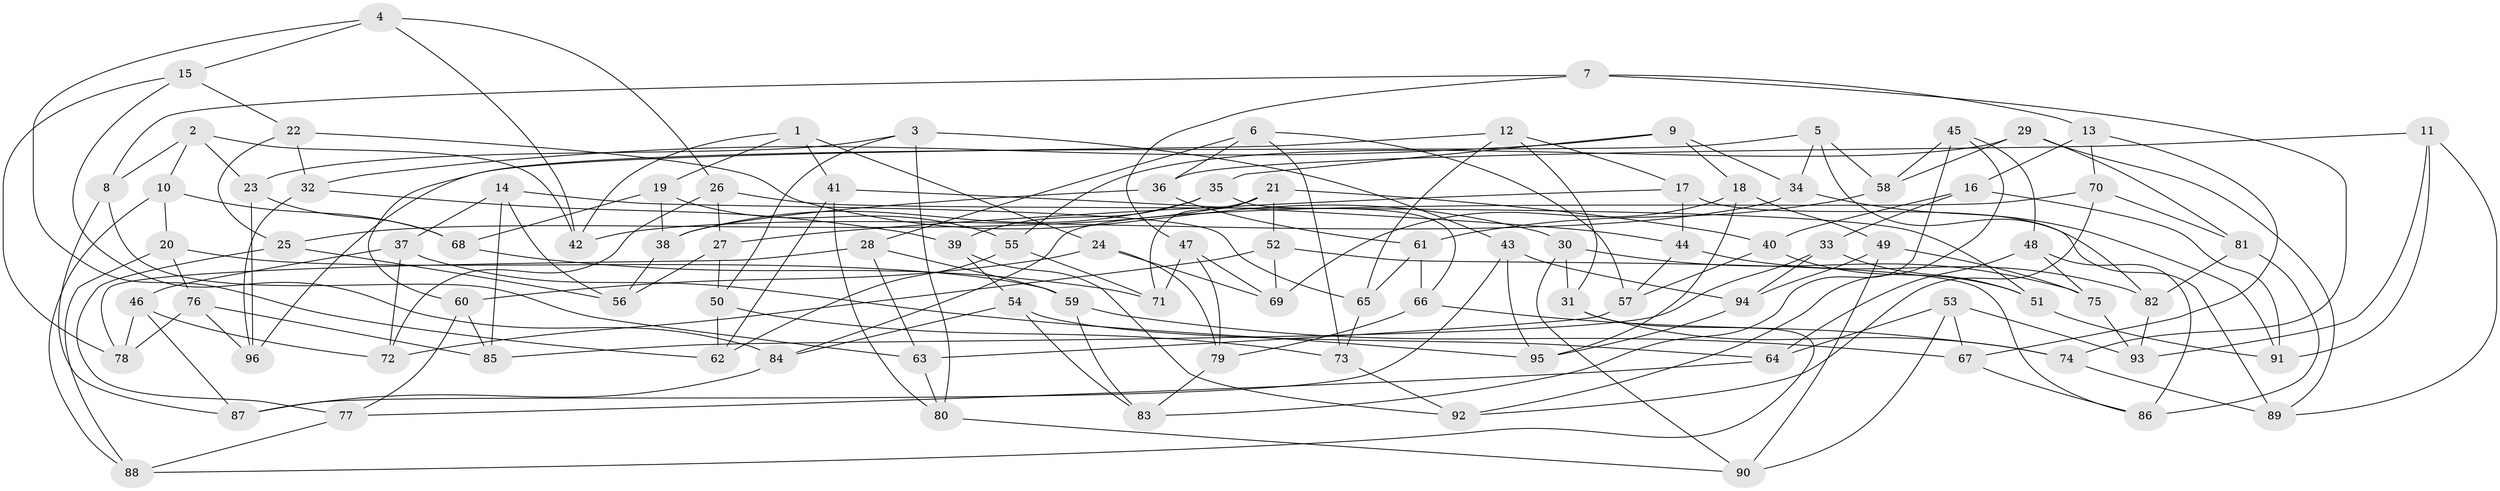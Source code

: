 // Generated by graph-tools (version 1.1) at 2025/37/03/09/25 02:37:57]
// undirected, 96 vertices, 192 edges
graph export_dot {
graph [start="1"]
  node [color=gray90,style=filled];
  1;
  2;
  3;
  4;
  5;
  6;
  7;
  8;
  9;
  10;
  11;
  12;
  13;
  14;
  15;
  16;
  17;
  18;
  19;
  20;
  21;
  22;
  23;
  24;
  25;
  26;
  27;
  28;
  29;
  30;
  31;
  32;
  33;
  34;
  35;
  36;
  37;
  38;
  39;
  40;
  41;
  42;
  43;
  44;
  45;
  46;
  47;
  48;
  49;
  50;
  51;
  52;
  53;
  54;
  55;
  56;
  57;
  58;
  59;
  60;
  61;
  62;
  63;
  64;
  65;
  66;
  67;
  68;
  69;
  70;
  71;
  72;
  73;
  74;
  75;
  76;
  77;
  78;
  79;
  80;
  81;
  82;
  83;
  84;
  85;
  86;
  87;
  88;
  89;
  90;
  91;
  92;
  93;
  94;
  95;
  96;
  1 -- 42;
  1 -- 24;
  1 -- 41;
  1 -- 19;
  2 -- 8;
  2 -- 42;
  2 -- 23;
  2 -- 10;
  3 -- 23;
  3 -- 43;
  3 -- 50;
  3 -- 80;
  4 -- 42;
  4 -- 26;
  4 -- 15;
  4 -- 62;
  5 -- 58;
  5 -- 96;
  5 -- 34;
  5 -- 82;
  6 -- 28;
  6 -- 36;
  6 -- 57;
  6 -- 73;
  7 -- 74;
  7 -- 13;
  7 -- 47;
  7 -- 8;
  8 -- 87;
  8 -- 63;
  9 -- 35;
  9 -- 18;
  9 -- 34;
  9 -- 32;
  10 -- 88;
  10 -- 20;
  10 -- 68;
  11 -- 89;
  11 -- 91;
  11 -- 93;
  11 -- 36;
  12 -- 17;
  12 -- 65;
  12 -- 60;
  12 -- 31;
  13 -- 16;
  13 -- 70;
  13 -- 67;
  14 -- 37;
  14 -- 65;
  14 -- 56;
  14 -- 85;
  15 -- 22;
  15 -- 78;
  15 -- 84;
  16 -- 91;
  16 -- 40;
  16 -- 33;
  17 -- 44;
  17 -- 27;
  17 -- 89;
  18 -- 49;
  18 -- 69;
  18 -- 95;
  19 -- 55;
  19 -- 38;
  19 -- 68;
  20 -- 88;
  20 -- 59;
  20 -- 76;
  21 -- 25;
  21 -- 52;
  21 -- 71;
  21 -- 40;
  22 -- 25;
  22 -- 32;
  22 -- 30;
  23 -- 96;
  23 -- 68;
  24 -- 60;
  24 -- 69;
  24 -- 79;
  25 -- 56;
  25 -- 77;
  26 -- 27;
  26 -- 51;
  26 -- 72;
  27 -- 50;
  27 -- 56;
  28 -- 78;
  28 -- 59;
  28 -- 63;
  29 -- 89;
  29 -- 58;
  29 -- 55;
  29 -- 81;
  30 -- 31;
  30 -- 75;
  30 -- 90;
  31 -- 88;
  31 -- 74;
  32 -- 96;
  32 -- 39;
  33 -- 85;
  33 -- 51;
  33 -- 94;
  34 -- 91;
  34 -- 42;
  35 -- 38;
  35 -- 66;
  35 -- 39;
  36 -- 61;
  36 -- 38;
  37 -- 46;
  37 -- 72;
  37 -- 95;
  38 -- 56;
  39 -- 54;
  39 -- 92;
  40 -- 57;
  40 -- 51;
  41 -- 80;
  41 -- 44;
  41 -- 62;
  43 -- 94;
  43 -- 95;
  43 -- 87;
  44 -- 82;
  44 -- 57;
  45 -- 92;
  45 -- 83;
  45 -- 58;
  45 -- 48;
  46 -- 78;
  46 -- 72;
  46 -- 87;
  47 -- 79;
  47 -- 71;
  47 -- 69;
  48 -- 75;
  48 -- 64;
  48 -- 86;
  49 -- 94;
  49 -- 90;
  49 -- 75;
  50 -- 62;
  50 -- 73;
  51 -- 91;
  52 -- 86;
  52 -- 72;
  52 -- 69;
  53 -- 93;
  53 -- 90;
  53 -- 64;
  53 -- 67;
  54 -- 84;
  54 -- 83;
  54 -- 64;
  55 -- 62;
  55 -- 71;
  57 -- 63;
  58 -- 61;
  59 -- 67;
  59 -- 83;
  60 -- 85;
  60 -- 77;
  61 -- 66;
  61 -- 65;
  63 -- 80;
  64 -- 77;
  65 -- 73;
  66 -- 74;
  66 -- 79;
  67 -- 86;
  68 -- 71;
  70 -- 92;
  70 -- 81;
  70 -- 84;
  73 -- 92;
  74 -- 89;
  75 -- 93;
  76 -- 78;
  76 -- 85;
  76 -- 96;
  77 -- 88;
  79 -- 83;
  80 -- 90;
  81 -- 82;
  81 -- 86;
  82 -- 93;
  84 -- 87;
  94 -- 95;
}
